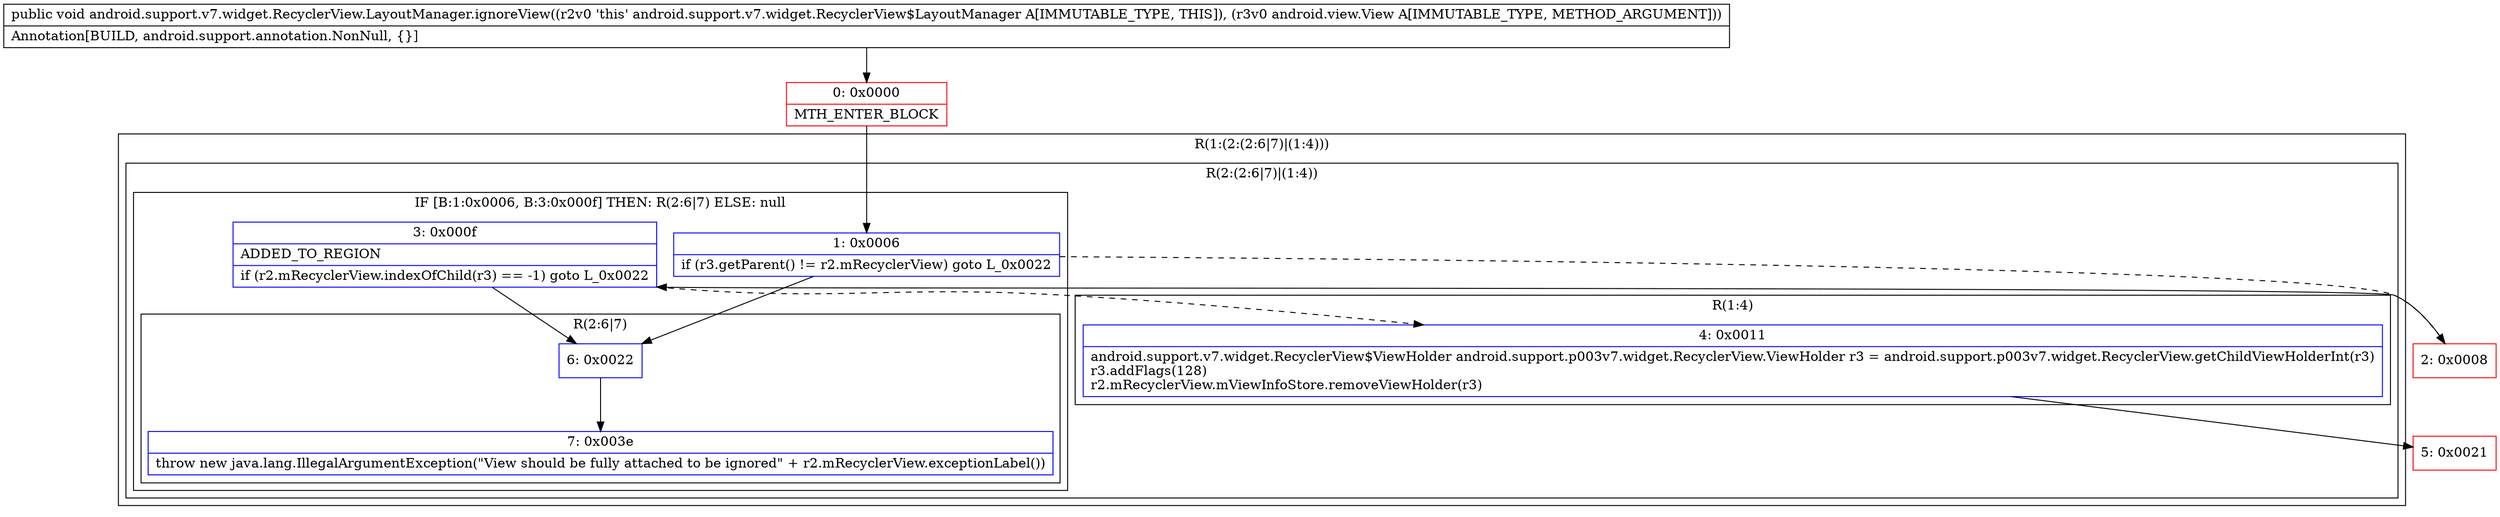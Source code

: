digraph "CFG forandroid.support.v7.widget.RecyclerView.LayoutManager.ignoreView(Landroid\/view\/View;)V" {
subgraph cluster_Region_760328979 {
label = "R(1:(2:(2:6|7)|(1:4)))";
node [shape=record,color=blue];
subgraph cluster_Region_1708908152 {
label = "R(2:(2:6|7)|(1:4))";
node [shape=record,color=blue];
subgraph cluster_IfRegion_36432049 {
label = "IF [B:1:0x0006, B:3:0x000f] THEN: R(2:6|7) ELSE: null";
node [shape=record,color=blue];
Node_1 [shape=record,label="{1\:\ 0x0006|if (r3.getParent() != r2.mRecyclerView) goto L_0x0022\l}"];
Node_3 [shape=record,label="{3\:\ 0x000f|ADDED_TO_REGION\l|if (r2.mRecyclerView.indexOfChild(r3) == \-1) goto L_0x0022\l}"];
subgraph cluster_Region_1780826257 {
label = "R(2:6|7)";
node [shape=record,color=blue];
Node_6 [shape=record,label="{6\:\ 0x0022}"];
Node_7 [shape=record,label="{7\:\ 0x003e|throw new java.lang.IllegalArgumentException(\"View should be fully attached to be ignored\" + r2.mRecyclerView.exceptionLabel())\l}"];
}
}
subgraph cluster_Region_573300095 {
label = "R(1:4)";
node [shape=record,color=blue];
Node_4 [shape=record,label="{4\:\ 0x0011|android.support.v7.widget.RecyclerView$ViewHolder android.support.p003v7.widget.RecyclerView.ViewHolder r3 = android.support.p003v7.widget.RecyclerView.getChildViewHolderInt(r3)\lr3.addFlags(128)\lr2.mRecyclerView.mViewInfoStore.removeViewHolder(r3)\l}"];
}
}
}
Node_0 [shape=record,color=red,label="{0\:\ 0x0000|MTH_ENTER_BLOCK\l}"];
Node_2 [shape=record,color=red,label="{2\:\ 0x0008}"];
Node_5 [shape=record,color=red,label="{5\:\ 0x0021}"];
MethodNode[shape=record,label="{public void android.support.v7.widget.RecyclerView.LayoutManager.ignoreView((r2v0 'this' android.support.v7.widget.RecyclerView$LayoutManager A[IMMUTABLE_TYPE, THIS]), (r3v0 android.view.View A[IMMUTABLE_TYPE, METHOD_ARGUMENT]))  | Annotation[BUILD, android.support.annotation.NonNull, \{\}]\l}"];
MethodNode -> Node_0;
Node_1 -> Node_2[style=dashed];
Node_1 -> Node_6;
Node_3 -> Node_4[style=dashed];
Node_3 -> Node_6;
Node_6 -> Node_7;
Node_4 -> Node_5;
Node_0 -> Node_1;
Node_2 -> Node_3;
}

